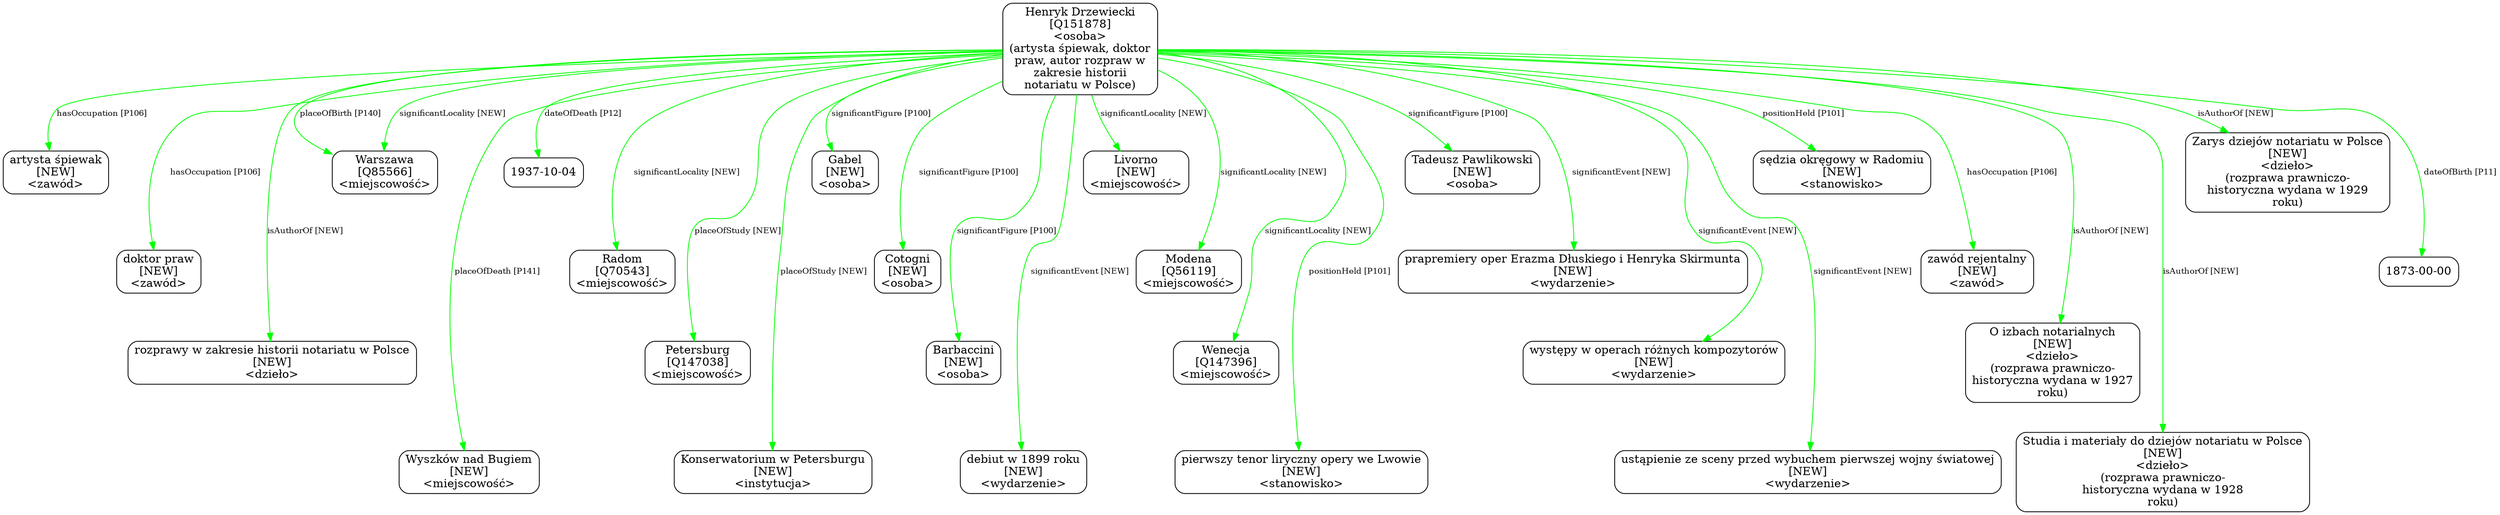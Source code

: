 digraph {
	node [shape=box,
		style=rounded
	];
	edge [fontsize=10];
	"Henryk Drzewiecki
[Q151878]
<osoba>
(artysta śpiewak, doktor
praw, autor rozpraw w
zakresie historii
notariatu w Polsce)"	[color=black,
		label="Henryk Drzewiecki
[Q151878]
<osoba>
(artysta śpiewak, doktor
praw, autor rozpraw w
zakresie historii
notariatu w Polsce)"];
	"Henryk Drzewiecki
[Q151878]
<osoba>
(artysta śpiewak, doktor
praw, autor rozpraw w
zakresie historii
notariatu w Polsce)" -> "artysta śpiewak
[NEW]
<zawód>"	[color=green,
		label="hasOccupation [P106]",
		minlen=1];
	"Henryk Drzewiecki
[Q151878]
<osoba>
(artysta śpiewak, doktor
praw, autor rozpraw w
zakresie historii
notariatu w Polsce)" -> "doktor praw
[NEW]
<zawód>"	[color=green,
		label="hasOccupation [P106]",
		minlen=2];
	"Henryk Drzewiecki
[Q151878]
<osoba>
(artysta śpiewak, doktor
praw, autor rozpraw w
zakresie historii
notariatu w Polsce)" -> "rozprawy w zakresie historii notariatu w Polsce
[NEW]
<dzieło>"	[color=green,
		label="isAuthorOf [NEW]",
		minlen=3];
	"Henryk Drzewiecki
[Q151878]
<osoba>
(artysta śpiewak, doktor
praw, autor rozpraw w
zakresie historii
notariatu w Polsce)" -> "Warszawa
[Q85566]
<miejscowość>"	[color=green,
		label="placeOfBirth [P140]"];
	"Henryk Drzewiecki
[Q151878]
<osoba>
(artysta śpiewak, doktor
praw, autor rozpraw w
zakresie historii
notariatu w Polsce)" -> "Warszawa
[Q85566]
<miejscowość>"	[color=green,
		label="significantLocality [NEW]"];
	"Henryk Drzewiecki
[Q151878]
<osoba>
(artysta śpiewak, doktor
praw, autor rozpraw w
zakresie historii
notariatu w Polsce)" -> "Wyszków nad Bugiem
[NEW]
<miejscowość>"	[color=green,
		label="placeOfDeath [P141]",
		minlen=4];
	"Henryk Drzewiecki
[Q151878]
<osoba>
(artysta śpiewak, doktor
praw, autor rozpraw w
zakresie historii
notariatu w Polsce)" -> "1937-10-04"	[color=green,
		label="dateOfDeath [P12]",
		minlen=1];
	"Henryk Drzewiecki
[Q151878]
<osoba>
(artysta śpiewak, doktor
praw, autor rozpraw w
zakresie historii
notariatu w Polsce)" -> "Radom
[Q70543]
<miejscowość>"	[color=green,
		label="significantLocality [NEW]",
		minlen=2];
	"Henryk Drzewiecki
[Q151878]
<osoba>
(artysta śpiewak, doktor
praw, autor rozpraw w
zakresie historii
notariatu w Polsce)" -> "Petersburg
[Q147038]
<miejscowość>"	[color=green,
		label="placeOfStudy [NEW]",
		minlen=3];
	"Henryk Drzewiecki
[Q151878]
<osoba>
(artysta śpiewak, doktor
praw, autor rozpraw w
zakresie historii
notariatu w Polsce)" -> "Konserwatorium w Petersburgu
[NEW]
<instytucja>"	[color=green,
		label="placeOfStudy [NEW]",
		minlen=4];
	"Henryk Drzewiecki
[Q151878]
<osoba>
(artysta śpiewak, doktor
praw, autor rozpraw w
zakresie historii
notariatu w Polsce)" -> "Gabel
[NEW]
<osoba>"	[color=green,
		label="significantFigure [P100]",
		minlen=1];
	"Henryk Drzewiecki
[Q151878]
<osoba>
(artysta śpiewak, doktor
praw, autor rozpraw w
zakresie historii
notariatu w Polsce)" -> "Cotogni
[NEW]
<osoba>"	[color=green,
		label="significantFigure [P100]",
		minlen=2];
	"Henryk Drzewiecki
[Q151878]
<osoba>
(artysta śpiewak, doktor
praw, autor rozpraw w
zakresie historii
notariatu w Polsce)" -> "Barbaccini
[NEW]
<osoba>"	[color=green,
		label="significantFigure [P100]",
		minlen=3];
	"Henryk Drzewiecki
[Q151878]
<osoba>
(artysta śpiewak, doktor
praw, autor rozpraw w
zakresie historii
notariatu w Polsce)" -> "debiut w 1899 roku
[NEW]
<wydarzenie>"	[color=green,
		label="significantEvent [NEW]",
		minlen=4];
	"Henryk Drzewiecki
[Q151878]
<osoba>
(artysta śpiewak, doktor
praw, autor rozpraw w
zakresie historii
notariatu w Polsce)" -> "Livorno
[NEW]
<miejscowość>"	[color=green,
		label="significantLocality [NEW]",
		minlen=1];
	"Henryk Drzewiecki
[Q151878]
<osoba>
(artysta śpiewak, doktor
praw, autor rozpraw w
zakresie historii
notariatu w Polsce)" -> "Modena
[Q56119]
<miejscowość>"	[color=green,
		label="significantLocality [NEW]",
		minlen=2];
	"Henryk Drzewiecki
[Q151878]
<osoba>
(artysta śpiewak, doktor
praw, autor rozpraw w
zakresie historii
notariatu w Polsce)" -> "Wenecja
[Q147396]
<miejscowość>"	[color=green,
		label="significantLocality [NEW]",
		minlen=3];
	"Henryk Drzewiecki
[Q151878]
<osoba>
(artysta śpiewak, doktor
praw, autor rozpraw w
zakresie historii
notariatu w Polsce)" -> "pierwszy tenor liryczny opery we Lwowie
[NEW]
<stanowisko>"	[color=green,
		label="positionHeld [P101]",
		minlen=4];
	"Henryk Drzewiecki
[Q151878]
<osoba>
(artysta śpiewak, doktor
praw, autor rozpraw w
zakresie historii
notariatu w Polsce)" -> "Tadeusz Pawlikowski
[NEW]
<osoba>"	[color=green,
		label="significantFigure [P100]",
		minlen=1];
	"Henryk Drzewiecki
[Q151878]
<osoba>
(artysta śpiewak, doktor
praw, autor rozpraw w
zakresie historii
notariatu w Polsce)" -> "prapremiery oper Erazma Dłuskiego i Henryka Skirmunta
[NEW]
<wydarzenie>"	[color=green,
		label="significantEvent [NEW]",
		minlen=2];
	"Henryk Drzewiecki
[Q151878]
<osoba>
(artysta śpiewak, doktor
praw, autor rozpraw w
zakresie historii
notariatu w Polsce)" -> "występy w operach różnych kompozytorów
[NEW]
<wydarzenie>"	[color=green,
		label="significantEvent [NEW]",
		minlen=3];
	"Henryk Drzewiecki
[Q151878]
<osoba>
(artysta śpiewak, doktor
praw, autor rozpraw w
zakresie historii
notariatu w Polsce)" -> "ustąpienie ze sceny przed wybuchem pierwszej wojny światowej
[NEW]
<wydarzenie>"	[color=green,
		label="significantEvent [NEW]",
		minlen=4];
	"Henryk Drzewiecki
[Q151878]
<osoba>
(artysta śpiewak, doktor
praw, autor rozpraw w
zakresie historii
notariatu w Polsce)" -> "sędzia okręgowy w Radomiu
[NEW]
<stanowisko>"	[color=green,
		label="positionHeld [P101]",
		minlen=1];
	"Henryk Drzewiecki
[Q151878]
<osoba>
(artysta śpiewak, doktor
praw, autor rozpraw w
zakresie historii
notariatu w Polsce)" -> "zawód rejentalny
[NEW]
<zawód>"	[color=green,
		label="hasOccupation [P106]",
		minlen=2];
	"Henryk Drzewiecki
[Q151878]
<osoba>
(artysta śpiewak, doktor
praw, autor rozpraw w
zakresie historii
notariatu w Polsce)" -> "O izbach notarialnych
[NEW]
<dzieło>
(rozprawa prawniczo-
historyczna wydana w 1927
roku)"	[color=green,
		label="isAuthorOf [NEW]",
		minlen=3];
	"Henryk Drzewiecki
[Q151878]
<osoba>
(artysta śpiewak, doktor
praw, autor rozpraw w
zakresie historii
notariatu w Polsce)" -> "Studia i materiały do dziejów notariatu w Polsce
[NEW]
<dzieło>
(rozprawa prawniczo-
historyczna wydana w 1928
roku)"	[color=green,
		label="isAuthorOf [NEW]",
		minlen=4];
	"Henryk Drzewiecki
[Q151878]
<osoba>
(artysta śpiewak, doktor
praw, autor rozpraw w
zakresie historii
notariatu w Polsce)" -> "Zarys dziejów notariatu w Polsce
[NEW]
<dzieło>
(rozprawa prawniczo-
historyczna wydana w 1929
roku)"	[color=green,
		label="isAuthorOf [NEW]",
		minlen=1];
	"Henryk Drzewiecki
[Q151878]
<osoba>
(artysta śpiewak, doktor
praw, autor rozpraw w
zakresie historii
notariatu w Polsce)" -> "1873-00-00"	[color=green,
		label="dateOfBirth [P11]",
		minlen=2];
}
